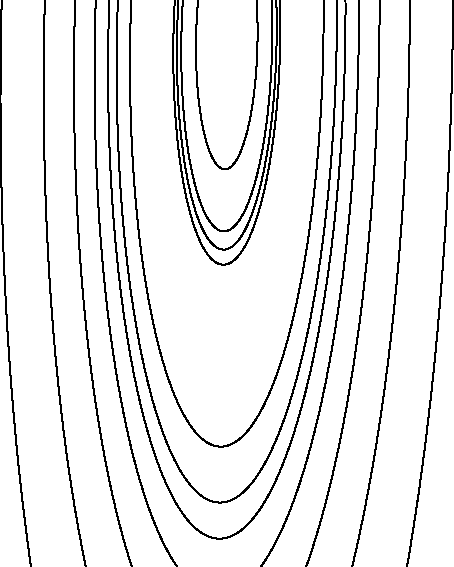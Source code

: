 import graph;
import plain;
import stats;
import contour;
srand(1);
size(8cm,10cm,false);
real m = 1/3, b = 1.5, d = 0.3;
real[] xs = new real[0];
real[] ys = new real[0];
void ex(real x, real y) { draw( (x-d,y-d)--(x+d,y+d), p=blue+1 ); draw( (x-d,y+d)--(x+d,y-d), p=blue+1 ); }

for (int i = 0; i < 50; ++i) {
  real x = unitrand()*40-20, y = b + m*x + 3*Gaussrand();
  xs.push(x);
  ys.push(y);
  ex(x,y);
}
xaxis("$x$",EndArrow);
yaxis("$y$",EndArrow);
shipout("Data");

real L(pair w) {
  real ret = 0;
  for (int i = 0; i < xs.length; ++i) ret += (w.y + w.x*xs[i]-ys[i])^2;
  return ret/xs.length;
}

pair dL(pair w) {
  pair ret = (0,0);
  for (int i = 0; i < xs.length; ++i) ret += 2*(w.y + w.x*xs[i]-ys[i])*(xs[i],1);
  return ret/xs.length;
}

real eta = 1;
pair w = (0,0);
pair[] ws = new pair[0];
ws.push(w);
real xm = -20, xM = 20;
int[] times = {0,1,2,3,4,5,10,15,20,25,50};
for (int i = 0; i <= 50; ++i) {
  pair g = dL(w);
  real l = L(w);
  write("("+string(w.x)+","+string(w.y)+"), "+string(l)+", ("+string(g.x)+","+string(g.y)+")");
  real s = eta;
  while (L(w-s*g) > l-0.8*s*length(g)^2) s *= 0.5;
  write("s="+string(s));
  w -= s*g;
  ws.push(w);
}
ws = ws[times];
for (int i = 0; i < times.length; ++i) {
  save();
  for (int j = 0; j < i; ++j)
    draw((xm,xm*ws[j].x+ws[j].y)--(xM,xM*ws[j].x+ws[j].y),lightgreen+0.25);
  draw((xm,xm*ws[i].x+ws[i].y)--(xM,xM*ws[i].x+ws[i].y),darkgreen+1);
  label("$T="+string(times[i])+"$",(-10,max(ys)));
  shipout("Data"+string(times[i]));
  restore();
}

erase();
size(8cm,10cm,false);
real[] vals = map(L,ws);
draw(contour(L,(-0.2,-0.5),(1,2),vals,nx=500,ny=500));
for (int i = 0; i < ws.length; ++i) {
  save();
  for (int j = 0; j < i; ++j) {
    dot(ws[j],black+3);
    if (j > 0) draw(ws[j-1]--ws[j],darkgreen+1);
  }
  dot(ws[i],black+3);
  if (i > 0) draw(ws[i-1]--ws[i],darkgreen+1,EndArrow);
  xaxis("$\theta_1$",EndArrow);
  yaxis("$\theta_2$",EndArrow);
  shipout("contour"+string(times[i]));
  restore();
}
